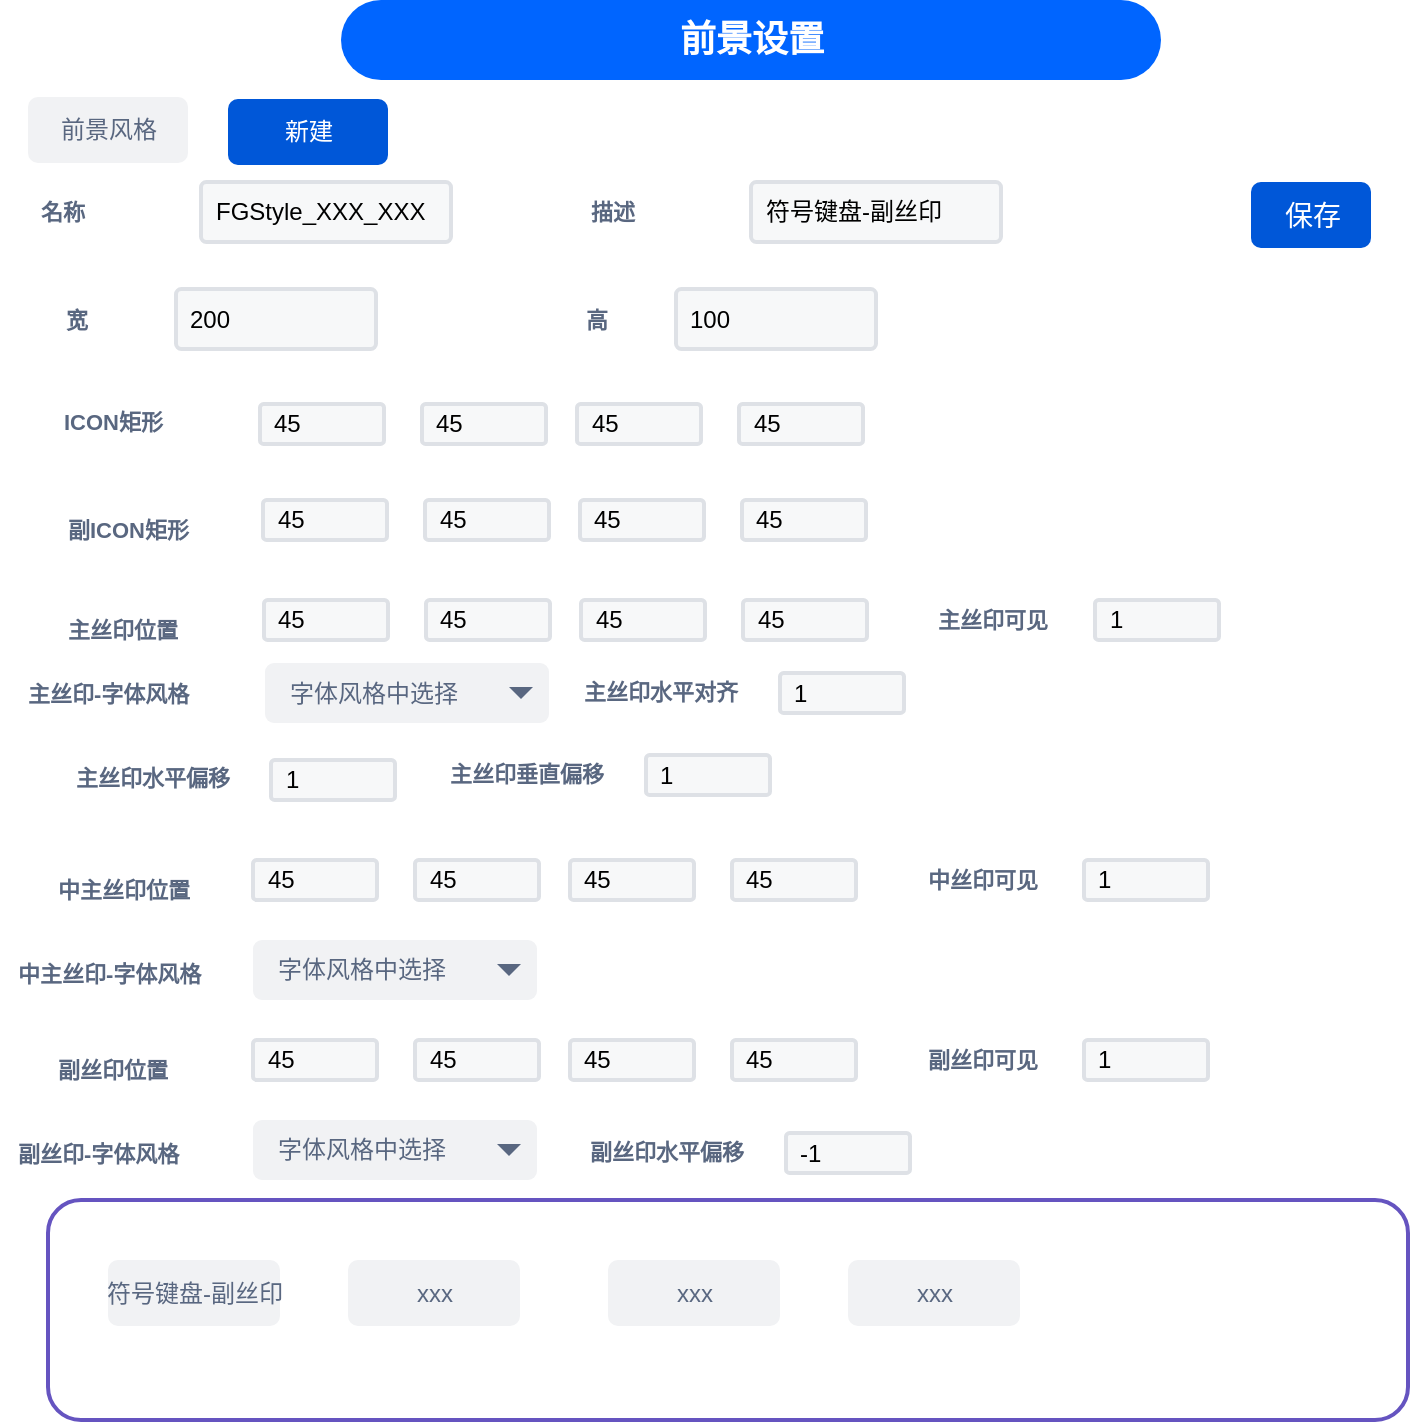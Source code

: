<mxfile version="12.3.5" type="github" pages="1">
  <diagram id="F2t0CvAlyX9msotLTjHV" name="第 1 页">
    <mxGraphModel dx="1038" dy="572" grid="1" gridSize="10" guides="1" tooltips="1" connect="1" arrows="1" fold="1" page="1" pageScale="1" pageWidth="2339" pageHeight="3300" math="0" shadow="0">
      <root>
        <mxCell id="0"/>
        <mxCell id="1" parent="0"/>
        <mxCell id="jyvKhXXE0eLRTPu1VaxT-2" value="名称" style="fillColor=none;strokeColor=none;html=1;fontSize=11;fontStyle=0;align=center;fontColor=#596780;fontStyle=1;fontSize=11;labelPosition=center;verticalLabelPosition=middle;verticalAlign=middle;" parent="1" vertex="1">
          <mxGeometry x="56.5" y="106" width="60" height="20" as="geometry"/>
        </mxCell>
        <mxCell id="jyvKhXXE0eLRTPu1VaxT-3" value="FGStyle_XXX_XXX" style="rounded=1;arcSize=9;fillColor=#F7F8F9;align=left;spacingLeft=5;strokeColor=#DEE1E6;html=1;strokeWidth=2;fontSize=12" parent="1" vertex="1">
          <mxGeometry x="156.5" y="101" width="125" height="30" as="geometry"/>
        </mxCell>
        <mxCell id="jyvKhXXE0eLRTPu1VaxT-10" value="描述" style="fillColor=none;strokeColor=none;html=1;fontSize=11;fontStyle=0;align=center;fontColor=#596780;fontStyle=1;fontSize=11;labelPosition=center;verticalLabelPosition=middle;verticalAlign=middle;" parent="1" vertex="1">
          <mxGeometry x="331.5" y="106" width="60" height="20" as="geometry"/>
        </mxCell>
        <mxCell id="jyvKhXXE0eLRTPu1VaxT-11" value="符号键盘-副丝印" style="rounded=1;arcSize=9;fillColor=#F7F8F9;align=left;spacingLeft=5;strokeColor=#DEE1E6;html=1;strokeWidth=2;fontSize=12" parent="1" vertex="1">
          <mxGeometry x="431.5" y="101" width="125" height="30" as="geometry"/>
        </mxCell>
        <mxCell id="jyvKhXXE0eLRTPu1VaxT-16" value="保存" style="rounded=1;fillColor=#0057D8;strokeColor=none;fontColor=#ffffff;align=center;verticalAlign=middle;fontStyle=0;fontSize=14;html=1;shadow=0;dashed=0" parent="1" vertex="1">
          <mxGeometry x="681.5" y="101" width="60" height="33" as="geometry"/>
        </mxCell>
        <mxCell id="jyvKhXXE0eLRTPu1VaxT-18" value="" style="dashed=0;html=1;rounded=1;strokeColor=#6554C0;fontSize=12;align=center;fontStyle=1;strokeWidth=2;fontColor=#6554C0" parent="1" vertex="1">
          <mxGeometry x="80" y="610" width="680" height="110" as="geometry"/>
        </mxCell>
        <mxCell id="jyvKhXXE0eLRTPu1VaxT-24" value="符号键盘-副丝印" style="rounded=1;fillColor=#F1F2F4;strokeColor=none;html=1;fontColor=#596780;align=center;verticalAlign=middle;fontStyle=0;fontSize=12" parent="1" vertex="1">
          <mxGeometry x="110" y="640" width="86" height="33" as="geometry"/>
        </mxCell>
        <mxCell id="jyvKhXXE0eLRTPu1VaxT-25" value="xxx" style="rounded=1;fillColor=#F1F2F4;strokeColor=none;html=1;fontColor=#596780;align=center;verticalAlign=middle;fontStyle=0;fontSize=12" parent="1" vertex="1">
          <mxGeometry x="480" y="640" width="86" height="33" as="geometry"/>
        </mxCell>
        <mxCell id="jyvKhXXE0eLRTPu1VaxT-26" value="xxx" style="rounded=1;fillColor=#F1F2F4;strokeColor=none;html=1;fontColor=#596780;align=center;verticalAlign=middle;fontStyle=0;fontSize=12" parent="1" vertex="1">
          <mxGeometry x="360" y="640" width="86" height="33" as="geometry"/>
        </mxCell>
        <mxCell id="jyvKhXXE0eLRTPu1VaxT-27" value="xxx" style="rounded=1;fillColor=#F1F2F4;strokeColor=none;html=1;fontColor=#596780;align=center;verticalAlign=middle;fontStyle=0;fontSize=12" parent="1" vertex="1">
          <mxGeometry x="230" y="640" width="86" height="33" as="geometry"/>
        </mxCell>
        <mxCell id="jyvKhXXE0eLRTPu1VaxT-31" value="ICON矩形" style="fillColor=none;strokeColor=none;html=1;fontSize=11;fontStyle=0;align=left;fontColor=#596780;fontStyle=1;fontSize=11" parent="1" vertex="1">
          <mxGeometry x="86" y="211" width="60" height="20" as="geometry"/>
        </mxCell>
        <mxCell id="jyvKhXXE0eLRTPu1VaxT-32" value="45" style="rounded=1;arcSize=9;fillColor=#F7F8F9;align=left;spacingLeft=5;strokeColor=#DEE1E6;html=1;strokeWidth=2;fontSize=12" parent="1" vertex="1">
          <mxGeometry x="186" y="212" width="62" height="20" as="geometry"/>
        </mxCell>
        <mxCell id="jyvKhXXE0eLRTPu1VaxT-37" value="45" style="rounded=1;arcSize=9;fillColor=#F7F8F9;align=left;spacingLeft=5;strokeColor=#DEE1E6;html=1;strokeWidth=2;fontSize=12" parent="1" vertex="1">
          <mxGeometry x="267" y="212" width="62" height="20" as="geometry"/>
        </mxCell>
        <mxCell id="jyvKhXXE0eLRTPu1VaxT-40" value="45" style="rounded=1;arcSize=9;fillColor=#F7F8F9;align=left;spacingLeft=5;strokeColor=#DEE1E6;html=1;strokeWidth=2;fontSize=12" parent="1" vertex="1">
          <mxGeometry x="344.5" y="212" width="62" height="20" as="geometry"/>
        </mxCell>
        <mxCell id="jyvKhXXE0eLRTPu1VaxT-41" value="45" style="rounded=1;arcSize=9;fillColor=#F7F8F9;align=left;spacingLeft=5;strokeColor=#DEE1E6;html=1;strokeWidth=2;fontSize=12" parent="1" vertex="1">
          <mxGeometry x="425.5" y="212" width="62" height="20" as="geometry"/>
        </mxCell>
        <mxCell id="jyvKhXXE0eLRTPu1VaxT-42" value="副ICON矩形" style="fillColor=none;strokeColor=none;html=1;fontSize=11;fontStyle=0;align=left;fontColor=#596780;fontStyle=1;fontSize=11" parent="1" vertex="1">
          <mxGeometry x="87.5" y="265" width="60" height="20" as="geometry"/>
        </mxCell>
        <mxCell id="jyvKhXXE0eLRTPu1VaxT-43" value="45" style="rounded=1;arcSize=9;fillColor=#F7F8F9;align=left;spacingLeft=5;strokeColor=#DEE1E6;html=1;strokeWidth=2;fontSize=12" parent="1" vertex="1">
          <mxGeometry x="187.5" y="260" width="62" height="20" as="geometry"/>
        </mxCell>
        <mxCell id="jyvKhXXE0eLRTPu1VaxT-44" value="45" style="rounded=1;arcSize=9;fillColor=#F7F8F9;align=left;spacingLeft=5;strokeColor=#DEE1E6;html=1;strokeWidth=2;fontSize=12" parent="1" vertex="1">
          <mxGeometry x="268.5" y="260" width="62" height="20" as="geometry"/>
        </mxCell>
        <mxCell id="jyvKhXXE0eLRTPu1VaxT-45" value="45" style="rounded=1;arcSize=9;fillColor=#F7F8F9;align=left;spacingLeft=5;strokeColor=#DEE1E6;html=1;strokeWidth=2;fontSize=12" parent="1" vertex="1">
          <mxGeometry x="346" y="260" width="62" height="20" as="geometry"/>
        </mxCell>
        <mxCell id="jyvKhXXE0eLRTPu1VaxT-46" value="45" style="rounded=1;arcSize=9;fillColor=#F7F8F9;align=left;spacingLeft=5;strokeColor=#DEE1E6;html=1;strokeWidth=2;fontSize=12" parent="1" vertex="1">
          <mxGeometry x="427" y="260" width="62" height="20" as="geometry"/>
        </mxCell>
        <mxCell id="jyvKhXXE0eLRTPu1VaxT-47" value="主丝印位置" style="fillColor=none;strokeColor=none;html=1;fontSize=11;fontStyle=0;align=left;fontColor=#596780;fontStyle=1;fontSize=11" parent="1" vertex="1">
          <mxGeometry x="88" y="315" width="60" height="20" as="geometry"/>
        </mxCell>
        <mxCell id="jyvKhXXE0eLRTPu1VaxT-48" value="45" style="rounded=1;arcSize=9;fillColor=#F7F8F9;align=left;spacingLeft=5;strokeColor=#DEE1E6;html=1;strokeWidth=2;fontSize=12" parent="1" vertex="1">
          <mxGeometry x="188" y="310" width="62" height="20" as="geometry"/>
        </mxCell>
        <mxCell id="jyvKhXXE0eLRTPu1VaxT-49" value="45" style="rounded=1;arcSize=9;fillColor=#F7F8F9;align=left;spacingLeft=5;strokeColor=#DEE1E6;html=1;strokeWidth=2;fontSize=12" parent="1" vertex="1">
          <mxGeometry x="269" y="310" width="62" height="20" as="geometry"/>
        </mxCell>
        <mxCell id="jyvKhXXE0eLRTPu1VaxT-50" value="45" style="rounded=1;arcSize=9;fillColor=#F7F8F9;align=left;spacingLeft=5;strokeColor=#DEE1E6;html=1;strokeWidth=2;fontSize=12" parent="1" vertex="1">
          <mxGeometry x="346.5" y="310" width="62" height="20" as="geometry"/>
        </mxCell>
        <mxCell id="jyvKhXXE0eLRTPu1VaxT-51" value="45" style="rounded=1;arcSize=9;fillColor=#F7F8F9;align=left;spacingLeft=5;strokeColor=#DEE1E6;html=1;strokeWidth=2;fontSize=12" parent="1" vertex="1">
          <mxGeometry x="427.5" y="310" width="62" height="20" as="geometry"/>
        </mxCell>
        <mxCell id="jyvKhXXE0eLRTPu1VaxT-52" value="主丝印-字体风格" style="fillColor=none;strokeColor=none;html=1;fontSize=11;fontStyle=0;align=left;fontColor=#596780;fontStyle=1;fontSize=11" parent="1" vertex="1">
          <mxGeometry x="68" y="346.5" width="93" height="20" as="geometry"/>
        </mxCell>
        <mxCell id="jyvKhXXE0eLRTPu1VaxT-55" value="中主丝印位置" style="fillColor=none;strokeColor=none;html=1;fontSize=11;fontStyle=0;align=left;fontColor=#596780;fontStyle=1;fontSize=11" parent="1" vertex="1">
          <mxGeometry x="82.5" y="445" width="60" height="20" as="geometry"/>
        </mxCell>
        <mxCell id="jyvKhXXE0eLRTPu1VaxT-56" value="45" style="rounded=1;arcSize=9;fillColor=#F7F8F9;align=left;spacingLeft=5;strokeColor=#DEE1E6;html=1;strokeWidth=2;fontSize=12" parent="1" vertex="1">
          <mxGeometry x="182.5" y="440" width="62" height="20" as="geometry"/>
        </mxCell>
        <mxCell id="jyvKhXXE0eLRTPu1VaxT-57" value="45" style="rounded=1;arcSize=9;fillColor=#F7F8F9;align=left;spacingLeft=5;strokeColor=#DEE1E6;html=1;strokeWidth=2;fontSize=12" parent="1" vertex="1">
          <mxGeometry x="263.5" y="440" width="62" height="20" as="geometry"/>
        </mxCell>
        <mxCell id="jyvKhXXE0eLRTPu1VaxT-58" value="45" style="rounded=1;arcSize=9;fillColor=#F7F8F9;align=left;spacingLeft=5;strokeColor=#DEE1E6;html=1;strokeWidth=2;fontSize=12" parent="1" vertex="1">
          <mxGeometry x="341" y="440" width="62" height="20" as="geometry"/>
        </mxCell>
        <mxCell id="jyvKhXXE0eLRTPu1VaxT-59" value="45" style="rounded=1;arcSize=9;fillColor=#F7F8F9;align=left;spacingLeft=5;strokeColor=#DEE1E6;html=1;strokeWidth=2;fontSize=12" parent="1" vertex="1">
          <mxGeometry x="422" y="440" width="62" height="20" as="geometry"/>
        </mxCell>
        <mxCell id="jyvKhXXE0eLRTPu1VaxT-60" value="中主丝印-字体风格" style="fillColor=none;strokeColor=none;html=1;fontSize=11;fontStyle=0;align=left;fontColor=#596780;fontStyle=1;fontSize=11" parent="1" vertex="1">
          <mxGeometry x="63" y="486.5" width="93" height="20" as="geometry"/>
        </mxCell>
        <mxCell id="jyvKhXXE0eLRTPu1VaxT-61" value="字体风格中选择" style="rounded=1;fillColor=#F1F2F4;strokeColor=none;html=1;fontColor=#596780;align=left;fontSize=12;spacingLeft=10" parent="1" vertex="1">
          <mxGeometry x="182.5" y="480" width="142" height="30" as="geometry"/>
        </mxCell>
        <mxCell id="jyvKhXXE0eLRTPu1VaxT-62" value="" style="shape=triangle;direction=south;fillColor=#596780;strokeColor=none;html=1" parent="jyvKhXXE0eLRTPu1VaxT-61" vertex="1">
          <mxGeometry x="1" y="0.5" width="12" height="6" relative="1" as="geometry">
            <mxPoint x="-20" y="-3" as="offset"/>
          </mxGeometry>
        </mxCell>
        <mxCell id="jyvKhXXE0eLRTPu1VaxT-63" value="副丝印位置" style="fillColor=none;strokeColor=none;html=1;fontSize=11;fontStyle=0;align=left;fontColor=#596780;fontStyle=1;fontSize=11" parent="1" vertex="1">
          <mxGeometry x="82.5" y="535" width="60" height="20" as="geometry"/>
        </mxCell>
        <mxCell id="jyvKhXXE0eLRTPu1VaxT-64" value="45" style="rounded=1;arcSize=9;fillColor=#F7F8F9;align=left;spacingLeft=5;strokeColor=#DEE1E6;html=1;strokeWidth=2;fontSize=12" parent="1" vertex="1">
          <mxGeometry x="182.5" y="530" width="62" height="20" as="geometry"/>
        </mxCell>
        <mxCell id="jyvKhXXE0eLRTPu1VaxT-65" value="45" style="rounded=1;arcSize=9;fillColor=#F7F8F9;align=left;spacingLeft=5;strokeColor=#DEE1E6;html=1;strokeWidth=2;fontSize=12" parent="1" vertex="1">
          <mxGeometry x="263.5" y="530" width="62" height="20" as="geometry"/>
        </mxCell>
        <mxCell id="jyvKhXXE0eLRTPu1VaxT-66" value="45" style="rounded=1;arcSize=9;fillColor=#F7F8F9;align=left;spacingLeft=5;strokeColor=#DEE1E6;html=1;strokeWidth=2;fontSize=12" parent="1" vertex="1">
          <mxGeometry x="341" y="530" width="62" height="20" as="geometry"/>
        </mxCell>
        <mxCell id="jyvKhXXE0eLRTPu1VaxT-67" value="45" style="rounded=1;arcSize=9;fillColor=#F7F8F9;align=left;spacingLeft=5;strokeColor=#DEE1E6;html=1;strokeWidth=2;fontSize=12" parent="1" vertex="1">
          <mxGeometry x="422" y="530" width="62" height="20" as="geometry"/>
        </mxCell>
        <mxCell id="jyvKhXXE0eLRTPu1VaxT-68" value="副丝印-字体风格" style="fillColor=none;strokeColor=none;html=1;fontSize=11;fontStyle=0;align=left;fontColor=#596780;fontStyle=1;fontSize=11" parent="1" vertex="1">
          <mxGeometry x="63" y="576.5" width="93" height="20" as="geometry"/>
        </mxCell>
        <mxCell id="jyvKhXXE0eLRTPu1VaxT-69" value="字体风格中选择" style="rounded=1;fillColor=#F1F2F4;strokeColor=none;html=1;fontColor=#596780;align=left;fontSize=12;spacingLeft=10" parent="1" vertex="1">
          <mxGeometry x="182.5" y="570" width="142" height="30" as="geometry"/>
        </mxCell>
        <mxCell id="jyvKhXXE0eLRTPu1VaxT-70" value="" style="shape=triangle;direction=south;fillColor=#596780;strokeColor=none;html=1" parent="jyvKhXXE0eLRTPu1VaxT-69" vertex="1">
          <mxGeometry x="1" y="0.5" width="12" height="6" relative="1" as="geometry">
            <mxPoint x="-20" y="-3" as="offset"/>
          </mxGeometry>
        </mxCell>
        <mxCell id="jyvKhXXE0eLRTPu1VaxT-71" value="字体风格中选择" style="rounded=1;fillColor=#F1F2F4;strokeColor=none;html=1;fontColor=#596780;align=left;fontSize=12;spacingLeft=10" parent="1" vertex="1">
          <mxGeometry x="188.5" y="341.5" width="142" height="30" as="geometry"/>
        </mxCell>
        <mxCell id="jyvKhXXE0eLRTPu1VaxT-72" value="" style="shape=triangle;direction=south;fillColor=#596780;strokeColor=none;html=1" parent="jyvKhXXE0eLRTPu1VaxT-71" vertex="1">
          <mxGeometry x="1" y="0.5" width="12" height="6" relative="1" as="geometry">
            <mxPoint x="-20" y="-3" as="offset"/>
          </mxGeometry>
        </mxCell>
        <mxCell id="jyvKhXXE0eLRTPu1VaxT-73" value="宽" style="fillColor=none;strokeColor=none;html=1;fontSize=11;fontStyle=0;align=center;fontColor=#596780;fontStyle=1;fontSize=11" parent="1" vertex="1">
          <mxGeometry x="64" y="159.5" width="60" height="20" as="geometry"/>
        </mxCell>
        <mxCell id="jyvKhXXE0eLRTPu1VaxT-74" value="200" style="rounded=1;arcSize=9;fillColor=#F7F8F9;align=left;spacingLeft=5;strokeColor=#DEE1E6;html=1;strokeWidth=2;fontSize=12" parent="1" vertex="1">
          <mxGeometry x="144" y="154.5" width="100" height="30" as="geometry"/>
        </mxCell>
        <mxCell id="jyvKhXXE0eLRTPu1VaxT-75" value="高" style="fillColor=none;strokeColor=none;html=1;fontSize=11;fontStyle=0;align=center;fontColor=#596780;fontStyle=1;fontSize=11" parent="1" vertex="1">
          <mxGeometry x="324" y="159.5" width="60" height="20" as="geometry"/>
        </mxCell>
        <mxCell id="jyvKhXXE0eLRTPu1VaxT-76" value="100" style="rounded=1;arcSize=9;fillColor=#F7F8F9;align=left;spacingLeft=5;strokeColor=#DEE1E6;html=1;strokeWidth=2;fontSize=12" parent="1" vertex="1">
          <mxGeometry x="394" y="154.5" width="100" height="30" as="geometry"/>
        </mxCell>
        <mxCell id="jyvKhXXE0eLRTPu1VaxT-77" value="主丝印水平对齐" style="fillColor=none;strokeColor=none;html=1;fontSize=11;fontStyle=0;align=left;fontColor=#596780;fontStyle=1;fontSize=11" parent="1" vertex="1">
          <mxGeometry x="346" y="347" width="89" height="17" as="geometry"/>
        </mxCell>
        <mxCell id="jyvKhXXE0eLRTPu1VaxT-78" value="1" style="rounded=1;arcSize=9;fillColor=#F7F8F9;align=left;spacingLeft=5;strokeColor=#DEE1E6;html=1;strokeWidth=2;fontSize=12" parent="1" vertex="1">
          <mxGeometry x="446" y="346.5" width="62" height="20" as="geometry"/>
        </mxCell>
        <mxCell id="jyvKhXXE0eLRTPu1VaxT-80" value="副丝印水平偏移" style="fillColor=none;strokeColor=none;html=1;fontSize=11;fontStyle=0;align=left;fontColor=#596780;fontStyle=1;fontSize=11" parent="1" vertex="1">
          <mxGeometry x="349" y="577" width="89" height="17" as="geometry"/>
        </mxCell>
        <mxCell id="jyvKhXXE0eLRTPu1VaxT-81" value="-1" style="rounded=1;arcSize=9;fillColor=#F7F8F9;align=left;spacingLeft=5;strokeColor=#DEE1E6;html=1;strokeWidth=2;fontSize=12" parent="1" vertex="1">
          <mxGeometry x="449" y="576.5" width="62" height="20" as="geometry"/>
        </mxCell>
        <mxCell id="jyvKhXXE0eLRTPu1VaxT-82" value="主丝印可见" style="fillColor=none;strokeColor=none;html=1;fontSize=11;fontStyle=0;align=left;fontColor=#596780;fontStyle=1;fontSize=11" parent="1" vertex="1">
          <mxGeometry x="523" y="310" width="60" height="20" as="geometry"/>
        </mxCell>
        <mxCell id="jyvKhXXE0eLRTPu1VaxT-83" value="1" style="rounded=1;arcSize=9;fillColor=#F7F8F9;align=left;spacingLeft=5;strokeColor=#DEE1E6;html=1;strokeWidth=2;fontSize=12" parent="1" vertex="1">
          <mxGeometry x="603.5" y="310" width="62" height="20" as="geometry"/>
        </mxCell>
        <mxCell id="jyvKhXXE0eLRTPu1VaxT-84" value="中丝印可见" style="fillColor=none;strokeColor=none;html=1;fontSize=11;fontStyle=0;align=left;fontColor=#596780;fontStyle=1;fontSize=11" parent="1" vertex="1">
          <mxGeometry x="517.5" y="440" width="60" height="20" as="geometry"/>
        </mxCell>
        <mxCell id="jyvKhXXE0eLRTPu1VaxT-85" value="1" style="rounded=1;arcSize=9;fillColor=#F7F8F9;align=left;spacingLeft=5;strokeColor=#DEE1E6;html=1;strokeWidth=2;fontSize=12" parent="1" vertex="1">
          <mxGeometry x="598" y="440" width="62" height="20" as="geometry"/>
        </mxCell>
        <mxCell id="jyvKhXXE0eLRTPu1VaxT-86" value="副丝印可见" style="fillColor=none;strokeColor=none;html=1;fontSize=11;fontStyle=0;align=left;fontColor=#596780;fontStyle=1;fontSize=11" parent="1" vertex="1">
          <mxGeometry x="517.5" y="530" width="60" height="20" as="geometry"/>
        </mxCell>
        <mxCell id="jyvKhXXE0eLRTPu1VaxT-87" value="1" style="rounded=1;arcSize=9;fillColor=#F7F8F9;align=left;spacingLeft=5;strokeColor=#DEE1E6;html=1;strokeWidth=2;fontSize=12" parent="1" vertex="1">
          <mxGeometry x="598" y="530" width="62" height="20" as="geometry"/>
        </mxCell>
        <mxCell id="UC3aawzpcO9CxyrHWoxz-1" value="前景设置" style="rounded=1;fillColor=#0065FF;strokeColor=none;html=1;fontColor=#ffffff;align=center;verticalAlign=middle;whiteSpace=wrap;fontSize=18;fontStyle=1;arcSize=50" vertex="1" parent="1">
          <mxGeometry x="226.5" y="10" width="410" height="40" as="geometry"/>
        </mxCell>
        <mxCell id="UC3aawzpcO9CxyrHWoxz-4" value="新建" style="rounded=1;fillColor=#0057D8;align=center;strokeColor=none;html=1;fontColor=#ffffff;fontSize=12" vertex="1" parent="1">
          <mxGeometry x="170" y="59.5" width="80" height="33" as="geometry"/>
        </mxCell>
        <mxCell id="UC3aawzpcO9CxyrHWoxz-5" value="前景风格" style="rounded=1;align=center;fillColor=#F1F2F4;strokeColor=none;html=1;fontColor=#596780;fontSize=12" vertex="1" parent="1">
          <mxGeometry x="70" y="58.5" width="80" height="33" as="geometry"/>
        </mxCell>
        <mxCell id="UC3aawzpcO9CxyrHWoxz-6" value="主丝印水平偏移" style="fillColor=none;strokeColor=none;html=1;fontSize=11;fontStyle=0;align=left;fontColor=#596780;fontStyle=1;fontSize=11" vertex="1" parent="1">
          <mxGeometry x="91.5" y="390.5" width="89" height="17" as="geometry"/>
        </mxCell>
        <mxCell id="UC3aawzpcO9CxyrHWoxz-7" value="1" style="rounded=1;arcSize=9;fillColor=#F7F8F9;align=left;spacingLeft=5;strokeColor=#DEE1E6;html=1;strokeWidth=2;fontSize=12" vertex="1" parent="1">
          <mxGeometry x="191.5" y="390" width="62" height="20" as="geometry"/>
        </mxCell>
        <mxCell id="UC3aawzpcO9CxyrHWoxz-8" value="主丝印垂直偏移" style="fillColor=none;strokeColor=none;html=1;fontSize=11;fontStyle=0;align=left;fontColor=#596780;fontStyle=1;fontSize=11" vertex="1" parent="1">
          <mxGeometry x="279" y="388" width="89" height="17" as="geometry"/>
        </mxCell>
        <mxCell id="UC3aawzpcO9CxyrHWoxz-9" value="1" style="rounded=1;arcSize=9;fillColor=#F7F8F9;align=left;spacingLeft=5;strokeColor=#DEE1E6;html=1;strokeWidth=2;fontSize=12" vertex="1" parent="1">
          <mxGeometry x="379" y="387.5" width="62" height="20" as="geometry"/>
        </mxCell>
      </root>
    </mxGraphModel>
  </diagram>
</mxfile>
